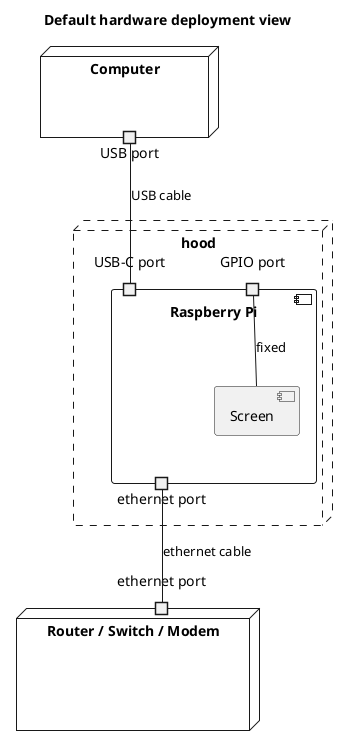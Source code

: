 @startuml
title Default hardware deployment view
node Computer {
portout "USB port" as computerusb
}
node hood #line.dashed {
component "Raspberry Pi" as pi {
portin "USB-C port" as piusb
port "GPIO port" as gpiopi
portout "ethernet port" as piethernet
component Screen
}
}
node "Router / Switch / Modem" as router {
port "ethernet port" as routerethernet
}
computerusb -- piusb : USB cable
gpiopi - Screen : fixed
piethernet -- routerethernet : ethernet cable

@enduml
